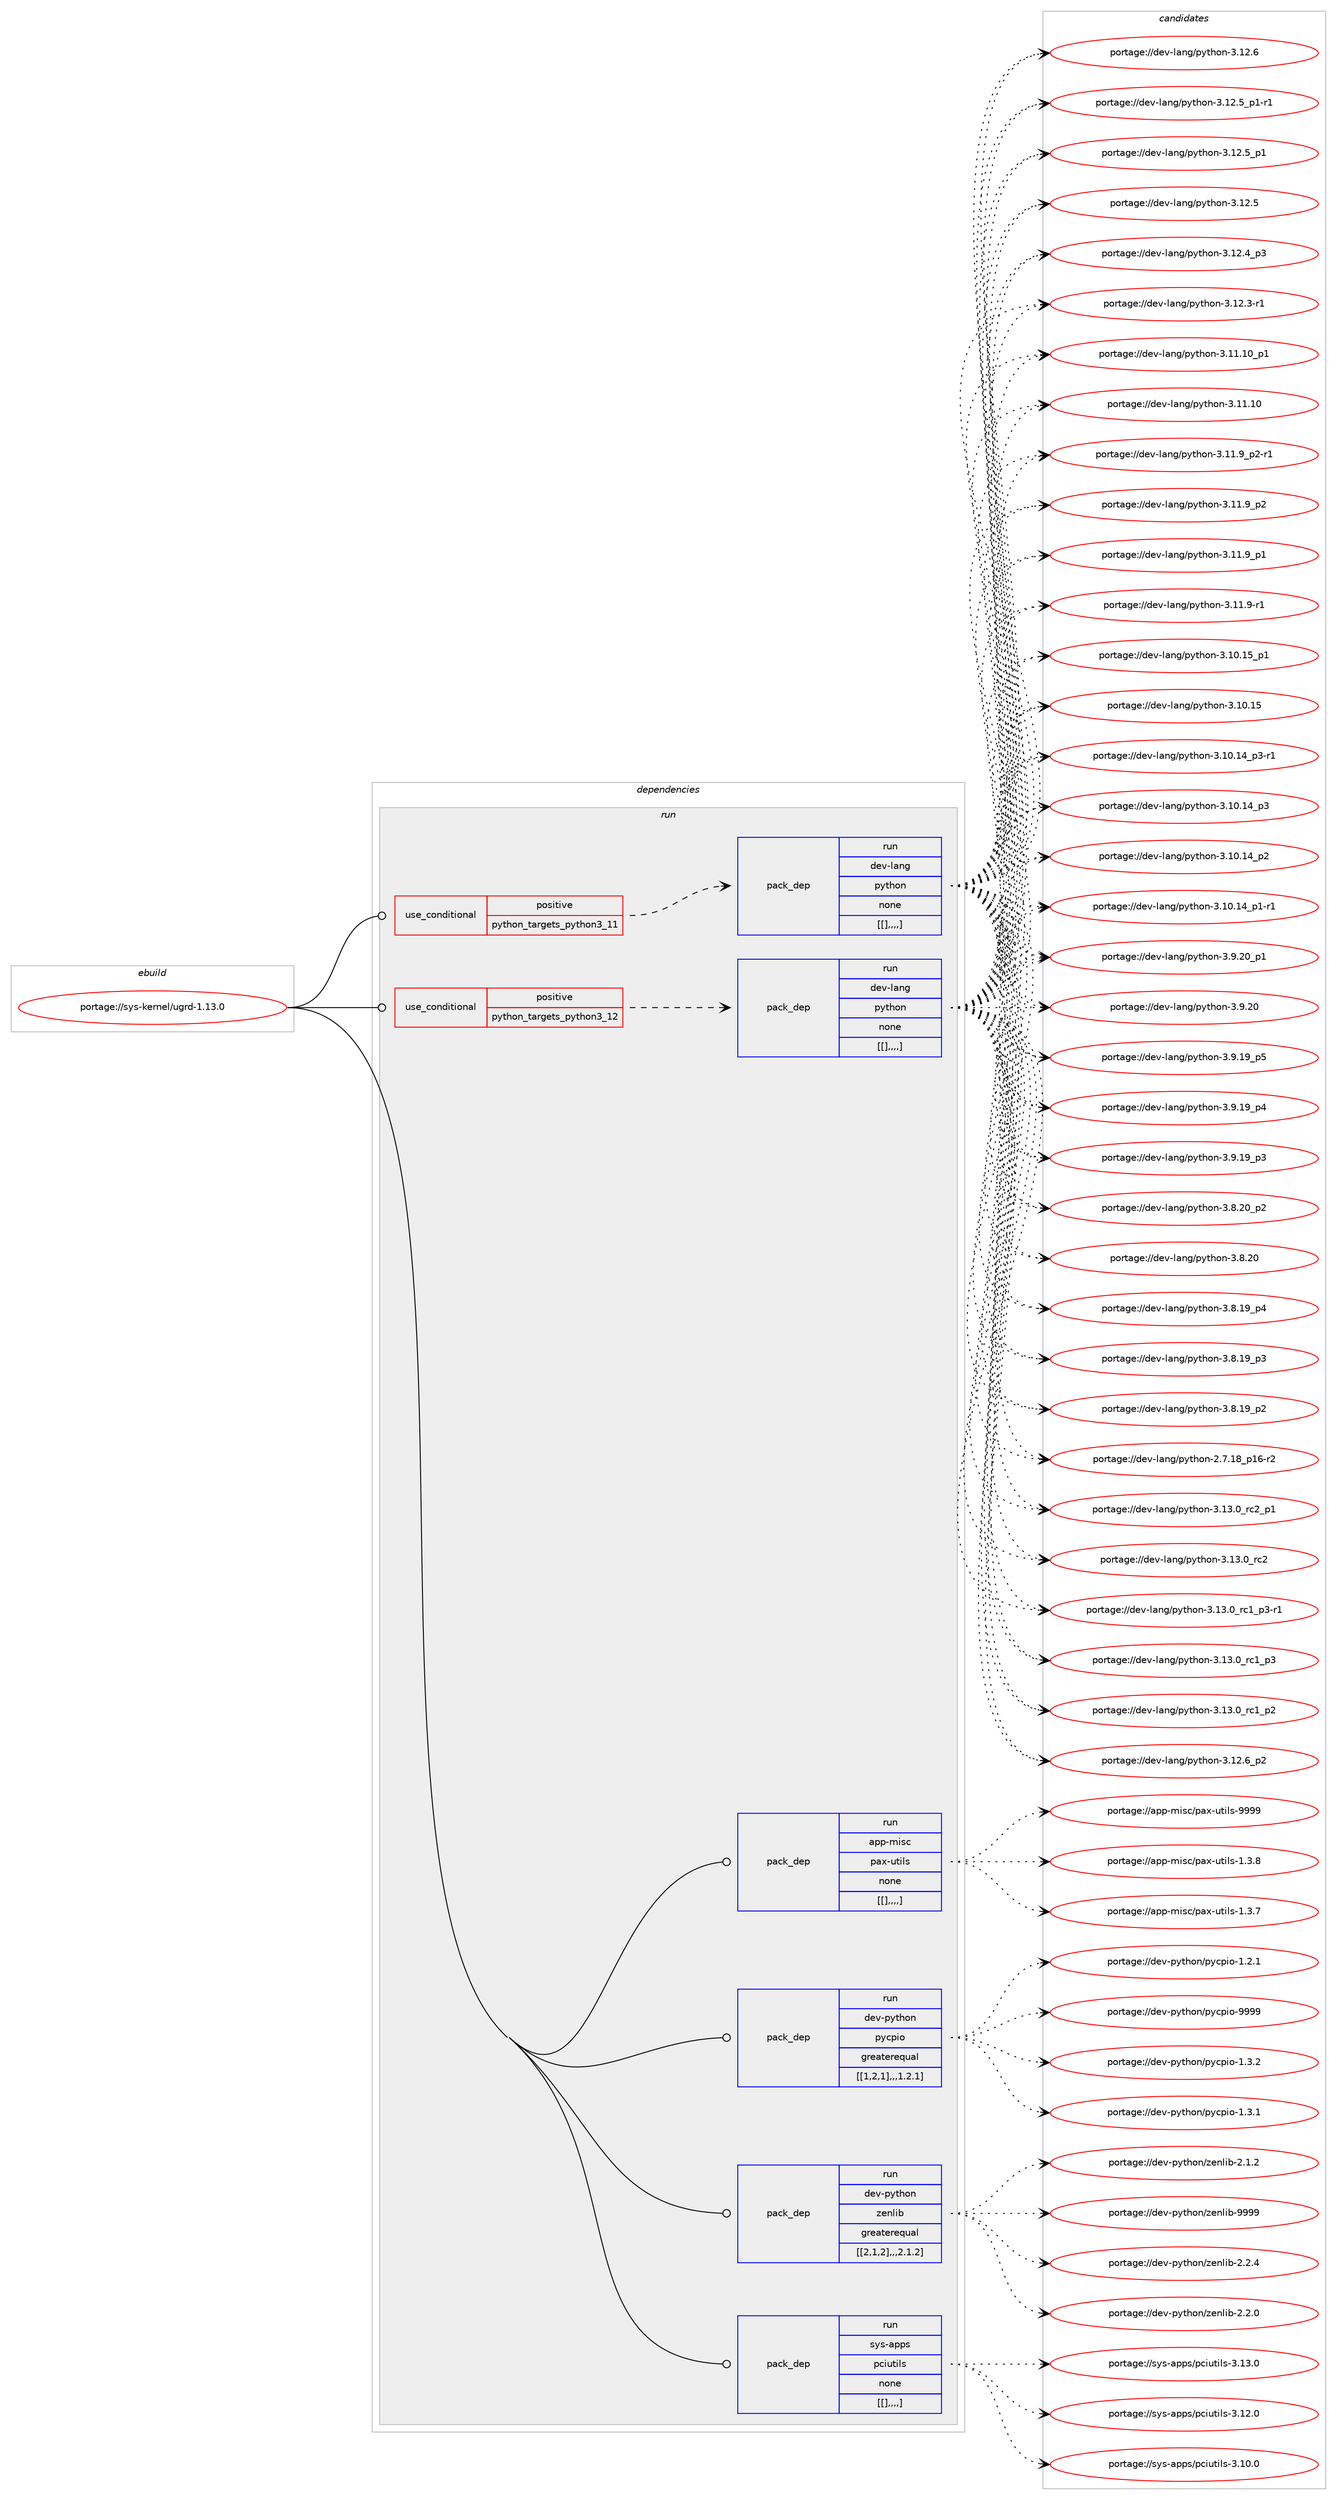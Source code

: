 digraph prolog {

# *************
# Graph options
# *************

newrank=true;
concentrate=true;
compound=true;
graph [rankdir=LR,fontname=Helvetica,fontsize=10,ranksep=1.5];#, ranksep=2.5, nodesep=0.2];
edge  [arrowhead=vee];
node  [fontname=Helvetica,fontsize=10];

# **********
# The ebuild
# **********

subgraph cluster_leftcol {
color=gray;
label=<<i>ebuild</i>>;
id [label="portage://sys-kernel/ugrd-1.13.0", color=red, width=4, href="../sys-kernel/ugrd-1.13.0.svg"];
}

# ****************
# The dependencies
# ****************

subgraph cluster_midcol {
color=gray;
label=<<i>dependencies</i>>;
subgraph cluster_compile {
fillcolor="#eeeeee";
style=filled;
label=<<i>compile</i>>;
}
subgraph cluster_compileandrun {
fillcolor="#eeeeee";
style=filled;
label=<<i>compile and run</i>>;
}
subgraph cluster_run {
fillcolor="#eeeeee";
style=filled;
label=<<i>run</i>>;
subgraph cond121814 {
dependency452272 [label=<<TABLE BORDER="0" CELLBORDER="1" CELLSPACING="0" CELLPADDING="4"><TR><TD ROWSPAN="3" CELLPADDING="10">use_conditional</TD></TR><TR><TD>positive</TD></TR><TR><TD>python_targets_python3_11</TD></TR></TABLE>>, shape=none, color=red];
subgraph pack327457 {
dependency452273 [label=<<TABLE BORDER="0" CELLBORDER="1" CELLSPACING="0" CELLPADDING="4" WIDTH="220"><TR><TD ROWSPAN="6" CELLPADDING="30">pack_dep</TD></TR><TR><TD WIDTH="110">run</TD></TR><TR><TD>dev-lang</TD></TR><TR><TD>python</TD></TR><TR><TD>none</TD></TR><TR><TD>[[],,,,]</TD></TR></TABLE>>, shape=none, color=blue];
}
dependency452272:e -> dependency452273:w [weight=20,style="dashed",arrowhead="vee"];
}
id:e -> dependency452272:w [weight=20,style="solid",arrowhead="odot"];
subgraph cond121815 {
dependency452274 [label=<<TABLE BORDER="0" CELLBORDER="1" CELLSPACING="0" CELLPADDING="4"><TR><TD ROWSPAN="3" CELLPADDING="10">use_conditional</TD></TR><TR><TD>positive</TD></TR><TR><TD>python_targets_python3_12</TD></TR></TABLE>>, shape=none, color=red];
subgraph pack327458 {
dependency452275 [label=<<TABLE BORDER="0" CELLBORDER="1" CELLSPACING="0" CELLPADDING="4" WIDTH="220"><TR><TD ROWSPAN="6" CELLPADDING="30">pack_dep</TD></TR><TR><TD WIDTH="110">run</TD></TR><TR><TD>dev-lang</TD></TR><TR><TD>python</TD></TR><TR><TD>none</TD></TR><TR><TD>[[],,,,]</TD></TR></TABLE>>, shape=none, color=blue];
}
dependency452274:e -> dependency452275:w [weight=20,style="dashed",arrowhead="vee"];
}
id:e -> dependency452274:w [weight=20,style="solid",arrowhead="odot"];
subgraph pack327459 {
dependency452276 [label=<<TABLE BORDER="0" CELLBORDER="1" CELLSPACING="0" CELLPADDING="4" WIDTH="220"><TR><TD ROWSPAN="6" CELLPADDING="30">pack_dep</TD></TR><TR><TD WIDTH="110">run</TD></TR><TR><TD>app-misc</TD></TR><TR><TD>pax-utils</TD></TR><TR><TD>none</TD></TR><TR><TD>[[],,,,]</TD></TR></TABLE>>, shape=none, color=blue];
}
id:e -> dependency452276:w [weight=20,style="solid",arrowhead="odot"];
subgraph pack327460 {
dependency452277 [label=<<TABLE BORDER="0" CELLBORDER="1" CELLSPACING="0" CELLPADDING="4" WIDTH="220"><TR><TD ROWSPAN="6" CELLPADDING="30">pack_dep</TD></TR><TR><TD WIDTH="110">run</TD></TR><TR><TD>dev-python</TD></TR><TR><TD>pycpio</TD></TR><TR><TD>greaterequal</TD></TR><TR><TD>[[1,2,1],,,1.2.1]</TD></TR></TABLE>>, shape=none, color=blue];
}
id:e -> dependency452277:w [weight=20,style="solid",arrowhead="odot"];
subgraph pack327461 {
dependency452278 [label=<<TABLE BORDER="0" CELLBORDER="1" CELLSPACING="0" CELLPADDING="4" WIDTH="220"><TR><TD ROWSPAN="6" CELLPADDING="30">pack_dep</TD></TR><TR><TD WIDTH="110">run</TD></TR><TR><TD>dev-python</TD></TR><TR><TD>zenlib</TD></TR><TR><TD>greaterequal</TD></TR><TR><TD>[[2,1,2],,,2.1.2]</TD></TR></TABLE>>, shape=none, color=blue];
}
id:e -> dependency452278:w [weight=20,style="solid",arrowhead="odot"];
subgraph pack327462 {
dependency452279 [label=<<TABLE BORDER="0" CELLBORDER="1" CELLSPACING="0" CELLPADDING="4" WIDTH="220"><TR><TD ROWSPAN="6" CELLPADDING="30">pack_dep</TD></TR><TR><TD WIDTH="110">run</TD></TR><TR><TD>sys-apps</TD></TR><TR><TD>pciutils</TD></TR><TR><TD>none</TD></TR><TR><TD>[[],,,,]</TD></TR></TABLE>>, shape=none, color=blue];
}
id:e -> dependency452279:w [weight=20,style="solid",arrowhead="odot"];
}
}

# **************
# The candidates
# **************

subgraph cluster_choices {
rank=same;
color=gray;
label=<<i>candidates</i>>;

subgraph choice327457 {
color=black;
nodesep=1;
choice100101118451089711010347112121116104111110455146495146489511499509511249 [label="portage://dev-lang/python-3.13.0_rc2_p1", color=red, width=4,href="../dev-lang/python-3.13.0_rc2_p1.svg"];
choice10010111845108971101034711212111610411111045514649514648951149950 [label="portage://dev-lang/python-3.13.0_rc2", color=red, width=4,href="../dev-lang/python-3.13.0_rc2.svg"];
choice1001011184510897110103471121211161041111104551464951464895114994995112514511449 [label="portage://dev-lang/python-3.13.0_rc1_p3-r1", color=red, width=4,href="../dev-lang/python-3.13.0_rc1_p3-r1.svg"];
choice100101118451089711010347112121116104111110455146495146489511499499511251 [label="portage://dev-lang/python-3.13.0_rc1_p3", color=red, width=4,href="../dev-lang/python-3.13.0_rc1_p3.svg"];
choice100101118451089711010347112121116104111110455146495146489511499499511250 [label="portage://dev-lang/python-3.13.0_rc1_p2", color=red, width=4,href="../dev-lang/python-3.13.0_rc1_p2.svg"];
choice100101118451089711010347112121116104111110455146495046549511250 [label="portage://dev-lang/python-3.12.6_p2", color=red, width=4,href="../dev-lang/python-3.12.6_p2.svg"];
choice10010111845108971101034711212111610411111045514649504654 [label="portage://dev-lang/python-3.12.6", color=red, width=4,href="../dev-lang/python-3.12.6.svg"];
choice1001011184510897110103471121211161041111104551464950465395112494511449 [label="portage://dev-lang/python-3.12.5_p1-r1", color=red, width=4,href="../dev-lang/python-3.12.5_p1-r1.svg"];
choice100101118451089711010347112121116104111110455146495046539511249 [label="portage://dev-lang/python-3.12.5_p1", color=red, width=4,href="../dev-lang/python-3.12.5_p1.svg"];
choice10010111845108971101034711212111610411111045514649504653 [label="portage://dev-lang/python-3.12.5", color=red, width=4,href="../dev-lang/python-3.12.5.svg"];
choice100101118451089711010347112121116104111110455146495046529511251 [label="portage://dev-lang/python-3.12.4_p3", color=red, width=4,href="../dev-lang/python-3.12.4_p3.svg"];
choice100101118451089711010347112121116104111110455146495046514511449 [label="portage://dev-lang/python-3.12.3-r1", color=red, width=4,href="../dev-lang/python-3.12.3-r1.svg"];
choice10010111845108971101034711212111610411111045514649494649489511249 [label="portage://dev-lang/python-3.11.10_p1", color=red, width=4,href="../dev-lang/python-3.11.10_p1.svg"];
choice1001011184510897110103471121211161041111104551464949464948 [label="portage://dev-lang/python-3.11.10", color=red, width=4,href="../dev-lang/python-3.11.10.svg"];
choice1001011184510897110103471121211161041111104551464949465795112504511449 [label="portage://dev-lang/python-3.11.9_p2-r1", color=red, width=4,href="../dev-lang/python-3.11.9_p2-r1.svg"];
choice100101118451089711010347112121116104111110455146494946579511250 [label="portage://dev-lang/python-3.11.9_p2", color=red, width=4,href="../dev-lang/python-3.11.9_p2.svg"];
choice100101118451089711010347112121116104111110455146494946579511249 [label="portage://dev-lang/python-3.11.9_p1", color=red, width=4,href="../dev-lang/python-3.11.9_p1.svg"];
choice100101118451089711010347112121116104111110455146494946574511449 [label="portage://dev-lang/python-3.11.9-r1", color=red, width=4,href="../dev-lang/python-3.11.9-r1.svg"];
choice10010111845108971101034711212111610411111045514649484649539511249 [label="portage://dev-lang/python-3.10.15_p1", color=red, width=4,href="../dev-lang/python-3.10.15_p1.svg"];
choice1001011184510897110103471121211161041111104551464948464953 [label="portage://dev-lang/python-3.10.15", color=red, width=4,href="../dev-lang/python-3.10.15.svg"];
choice100101118451089711010347112121116104111110455146494846495295112514511449 [label="portage://dev-lang/python-3.10.14_p3-r1", color=red, width=4,href="../dev-lang/python-3.10.14_p3-r1.svg"];
choice10010111845108971101034711212111610411111045514649484649529511251 [label="portage://dev-lang/python-3.10.14_p3", color=red, width=4,href="../dev-lang/python-3.10.14_p3.svg"];
choice10010111845108971101034711212111610411111045514649484649529511250 [label="portage://dev-lang/python-3.10.14_p2", color=red, width=4,href="../dev-lang/python-3.10.14_p2.svg"];
choice100101118451089711010347112121116104111110455146494846495295112494511449 [label="portage://dev-lang/python-3.10.14_p1-r1", color=red, width=4,href="../dev-lang/python-3.10.14_p1-r1.svg"];
choice100101118451089711010347112121116104111110455146574650489511249 [label="portage://dev-lang/python-3.9.20_p1", color=red, width=4,href="../dev-lang/python-3.9.20_p1.svg"];
choice10010111845108971101034711212111610411111045514657465048 [label="portage://dev-lang/python-3.9.20", color=red, width=4,href="../dev-lang/python-3.9.20.svg"];
choice100101118451089711010347112121116104111110455146574649579511253 [label="portage://dev-lang/python-3.9.19_p5", color=red, width=4,href="../dev-lang/python-3.9.19_p5.svg"];
choice100101118451089711010347112121116104111110455146574649579511252 [label="portage://dev-lang/python-3.9.19_p4", color=red, width=4,href="../dev-lang/python-3.9.19_p4.svg"];
choice100101118451089711010347112121116104111110455146574649579511251 [label="portage://dev-lang/python-3.9.19_p3", color=red, width=4,href="../dev-lang/python-3.9.19_p3.svg"];
choice100101118451089711010347112121116104111110455146564650489511250 [label="portage://dev-lang/python-3.8.20_p2", color=red, width=4,href="../dev-lang/python-3.8.20_p2.svg"];
choice10010111845108971101034711212111610411111045514656465048 [label="portage://dev-lang/python-3.8.20", color=red, width=4,href="../dev-lang/python-3.8.20.svg"];
choice100101118451089711010347112121116104111110455146564649579511252 [label="portage://dev-lang/python-3.8.19_p4", color=red, width=4,href="../dev-lang/python-3.8.19_p4.svg"];
choice100101118451089711010347112121116104111110455146564649579511251 [label="portage://dev-lang/python-3.8.19_p3", color=red, width=4,href="../dev-lang/python-3.8.19_p3.svg"];
choice100101118451089711010347112121116104111110455146564649579511250 [label="portage://dev-lang/python-3.8.19_p2", color=red, width=4,href="../dev-lang/python-3.8.19_p2.svg"];
choice100101118451089711010347112121116104111110455046554649569511249544511450 [label="portage://dev-lang/python-2.7.18_p16-r2", color=red, width=4,href="../dev-lang/python-2.7.18_p16-r2.svg"];
dependency452273:e -> choice100101118451089711010347112121116104111110455146495146489511499509511249:w [style=dotted,weight="100"];
dependency452273:e -> choice10010111845108971101034711212111610411111045514649514648951149950:w [style=dotted,weight="100"];
dependency452273:e -> choice1001011184510897110103471121211161041111104551464951464895114994995112514511449:w [style=dotted,weight="100"];
dependency452273:e -> choice100101118451089711010347112121116104111110455146495146489511499499511251:w [style=dotted,weight="100"];
dependency452273:e -> choice100101118451089711010347112121116104111110455146495146489511499499511250:w [style=dotted,weight="100"];
dependency452273:e -> choice100101118451089711010347112121116104111110455146495046549511250:w [style=dotted,weight="100"];
dependency452273:e -> choice10010111845108971101034711212111610411111045514649504654:w [style=dotted,weight="100"];
dependency452273:e -> choice1001011184510897110103471121211161041111104551464950465395112494511449:w [style=dotted,weight="100"];
dependency452273:e -> choice100101118451089711010347112121116104111110455146495046539511249:w [style=dotted,weight="100"];
dependency452273:e -> choice10010111845108971101034711212111610411111045514649504653:w [style=dotted,weight="100"];
dependency452273:e -> choice100101118451089711010347112121116104111110455146495046529511251:w [style=dotted,weight="100"];
dependency452273:e -> choice100101118451089711010347112121116104111110455146495046514511449:w [style=dotted,weight="100"];
dependency452273:e -> choice10010111845108971101034711212111610411111045514649494649489511249:w [style=dotted,weight="100"];
dependency452273:e -> choice1001011184510897110103471121211161041111104551464949464948:w [style=dotted,weight="100"];
dependency452273:e -> choice1001011184510897110103471121211161041111104551464949465795112504511449:w [style=dotted,weight="100"];
dependency452273:e -> choice100101118451089711010347112121116104111110455146494946579511250:w [style=dotted,weight="100"];
dependency452273:e -> choice100101118451089711010347112121116104111110455146494946579511249:w [style=dotted,weight="100"];
dependency452273:e -> choice100101118451089711010347112121116104111110455146494946574511449:w [style=dotted,weight="100"];
dependency452273:e -> choice10010111845108971101034711212111610411111045514649484649539511249:w [style=dotted,weight="100"];
dependency452273:e -> choice1001011184510897110103471121211161041111104551464948464953:w [style=dotted,weight="100"];
dependency452273:e -> choice100101118451089711010347112121116104111110455146494846495295112514511449:w [style=dotted,weight="100"];
dependency452273:e -> choice10010111845108971101034711212111610411111045514649484649529511251:w [style=dotted,weight="100"];
dependency452273:e -> choice10010111845108971101034711212111610411111045514649484649529511250:w [style=dotted,weight="100"];
dependency452273:e -> choice100101118451089711010347112121116104111110455146494846495295112494511449:w [style=dotted,weight="100"];
dependency452273:e -> choice100101118451089711010347112121116104111110455146574650489511249:w [style=dotted,weight="100"];
dependency452273:e -> choice10010111845108971101034711212111610411111045514657465048:w [style=dotted,weight="100"];
dependency452273:e -> choice100101118451089711010347112121116104111110455146574649579511253:w [style=dotted,weight="100"];
dependency452273:e -> choice100101118451089711010347112121116104111110455146574649579511252:w [style=dotted,weight="100"];
dependency452273:e -> choice100101118451089711010347112121116104111110455146574649579511251:w [style=dotted,weight="100"];
dependency452273:e -> choice100101118451089711010347112121116104111110455146564650489511250:w [style=dotted,weight="100"];
dependency452273:e -> choice10010111845108971101034711212111610411111045514656465048:w [style=dotted,weight="100"];
dependency452273:e -> choice100101118451089711010347112121116104111110455146564649579511252:w [style=dotted,weight="100"];
dependency452273:e -> choice100101118451089711010347112121116104111110455146564649579511251:w [style=dotted,weight="100"];
dependency452273:e -> choice100101118451089711010347112121116104111110455146564649579511250:w [style=dotted,weight="100"];
dependency452273:e -> choice100101118451089711010347112121116104111110455046554649569511249544511450:w [style=dotted,weight="100"];
}
subgraph choice327458 {
color=black;
nodesep=1;
choice100101118451089711010347112121116104111110455146495146489511499509511249 [label="portage://dev-lang/python-3.13.0_rc2_p1", color=red, width=4,href="../dev-lang/python-3.13.0_rc2_p1.svg"];
choice10010111845108971101034711212111610411111045514649514648951149950 [label="portage://dev-lang/python-3.13.0_rc2", color=red, width=4,href="../dev-lang/python-3.13.0_rc2.svg"];
choice1001011184510897110103471121211161041111104551464951464895114994995112514511449 [label="portage://dev-lang/python-3.13.0_rc1_p3-r1", color=red, width=4,href="../dev-lang/python-3.13.0_rc1_p3-r1.svg"];
choice100101118451089711010347112121116104111110455146495146489511499499511251 [label="portage://dev-lang/python-3.13.0_rc1_p3", color=red, width=4,href="../dev-lang/python-3.13.0_rc1_p3.svg"];
choice100101118451089711010347112121116104111110455146495146489511499499511250 [label="portage://dev-lang/python-3.13.0_rc1_p2", color=red, width=4,href="../dev-lang/python-3.13.0_rc1_p2.svg"];
choice100101118451089711010347112121116104111110455146495046549511250 [label="portage://dev-lang/python-3.12.6_p2", color=red, width=4,href="../dev-lang/python-3.12.6_p2.svg"];
choice10010111845108971101034711212111610411111045514649504654 [label="portage://dev-lang/python-3.12.6", color=red, width=4,href="../dev-lang/python-3.12.6.svg"];
choice1001011184510897110103471121211161041111104551464950465395112494511449 [label="portage://dev-lang/python-3.12.5_p1-r1", color=red, width=4,href="../dev-lang/python-3.12.5_p1-r1.svg"];
choice100101118451089711010347112121116104111110455146495046539511249 [label="portage://dev-lang/python-3.12.5_p1", color=red, width=4,href="../dev-lang/python-3.12.5_p1.svg"];
choice10010111845108971101034711212111610411111045514649504653 [label="portage://dev-lang/python-3.12.5", color=red, width=4,href="../dev-lang/python-3.12.5.svg"];
choice100101118451089711010347112121116104111110455146495046529511251 [label="portage://dev-lang/python-3.12.4_p3", color=red, width=4,href="../dev-lang/python-3.12.4_p3.svg"];
choice100101118451089711010347112121116104111110455146495046514511449 [label="portage://dev-lang/python-3.12.3-r1", color=red, width=4,href="../dev-lang/python-3.12.3-r1.svg"];
choice10010111845108971101034711212111610411111045514649494649489511249 [label="portage://dev-lang/python-3.11.10_p1", color=red, width=4,href="../dev-lang/python-3.11.10_p1.svg"];
choice1001011184510897110103471121211161041111104551464949464948 [label="portage://dev-lang/python-3.11.10", color=red, width=4,href="../dev-lang/python-3.11.10.svg"];
choice1001011184510897110103471121211161041111104551464949465795112504511449 [label="portage://dev-lang/python-3.11.9_p2-r1", color=red, width=4,href="../dev-lang/python-3.11.9_p2-r1.svg"];
choice100101118451089711010347112121116104111110455146494946579511250 [label="portage://dev-lang/python-3.11.9_p2", color=red, width=4,href="../dev-lang/python-3.11.9_p2.svg"];
choice100101118451089711010347112121116104111110455146494946579511249 [label="portage://dev-lang/python-3.11.9_p1", color=red, width=4,href="../dev-lang/python-3.11.9_p1.svg"];
choice100101118451089711010347112121116104111110455146494946574511449 [label="portage://dev-lang/python-3.11.9-r1", color=red, width=4,href="../dev-lang/python-3.11.9-r1.svg"];
choice10010111845108971101034711212111610411111045514649484649539511249 [label="portage://dev-lang/python-3.10.15_p1", color=red, width=4,href="../dev-lang/python-3.10.15_p1.svg"];
choice1001011184510897110103471121211161041111104551464948464953 [label="portage://dev-lang/python-3.10.15", color=red, width=4,href="../dev-lang/python-3.10.15.svg"];
choice100101118451089711010347112121116104111110455146494846495295112514511449 [label="portage://dev-lang/python-3.10.14_p3-r1", color=red, width=4,href="../dev-lang/python-3.10.14_p3-r1.svg"];
choice10010111845108971101034711212111610411111045514649484649529511251 [label="portage://dev-lang/python-3.10.14_p3", color=red, width=4,href="../dev-lang/python-3.10.14_p3.svg"];
choice10010111845108971101034711212111610411111045514649484649529511250 [label="portage://dev-lang/python-3.10.14_p2", color=red, width=4,href="../dev-lang/python-3.10.14_p2.svg"];
choice100101118451089711010347112121116104111110455146494846495295112494511449 [label="portage://dev-lang/python-3.10.14_p1-r1", color=red, width=4,href="../dev-lang/python-3.10.14_p1-r1.svg"];
choice100101118451089711010347112121116104111110455146574650489511249 [label="portage://dev-lang/python-3.9.20_p1", color=red, width=4,href="../dev-lang/python-3.9.20_p1.svg"];
choice10010111845108971101034711212111610411111045514657465048 [label="portage://dev-lang/python-3.9.20", color=red, width=4,href="../dev-lang/python-3.9.20.svg"];
choice100101118451089711010347112121116104111110455146574649579511253 [label="portage://dev-lang/python-3.9.19_p5", color=red, width=4,href="../dev-lang/python-3.9.19_p5.svg"];
choice100101118451089711010347112121116104111110455146574649579511252 [label="portage://dev-lang/python-3.9.19_p4", color=red, width=4,href="../dev-lang/python-3.9.19_p4.svg"];
choice100101118451089711010347112121116104111110455146574649579511251 [label="portage://dev-lang/python-3.9.19_p3", color=red, width=4,href="../dev-lang/python-3.9.19_p3.svg"];
choice100101118451089711010347112121116104111110455146564650489511250 [label="portage://dev-lang/python-3.8.20_p2", color=red, width=4,href="../dev-lang/python-3.8.20_p2.svg"];
choice10010111845108971101034711212111610411111045514656465048 [label="portage://dev-lang/python-3.8.20", color=red, width=4,href="../dev-lang/python-3.8.20.svg"];
choice100101118451089711010347112121116104111110455146564649579511252 [label="portage://dev-lang/python-3.8.19_p4", color=red, width=4,href="../dev-lang/python-3.8.19_p4.svg"];
choice100101118451089711010347112121116104111110455146564649579511251 [label="portage://dev-lang/python-3.8.19_p3", color=red, width=4,href="../dev-lang/python-3.8.19_p3.svg"];
choice100101118451089711010347112121116104111110455146564649579511250 [label="portage://dev-lang/python-3.8.19_p2", color=red, width=4,href="../dev-lang/python-3.8.19_p2.svg"];
choice100101118451089711010347112121116104111110455046554649569511249544511450 [label="portage://dev-lang/python-2.7.18_p16-r2", color=red, width=4,href="../dev-lang/python-2.7.18_p16-r2.svg"];
dependency452275:e -> choice100101118451089711010347112121116104111110455146495146489511499509511249:w [style=dotted,weight="100"];
dependency452275:e -> choice10010111845108971101034711212111610411111045514649514648951149950:w [style=dotted,weight="100"];
dependency452275:e -> choice1001011184510897110103471121211161041111104551464951464895114994995112514511449:w [style=dotted,weight="100"];
dependency452275:e -> choice100101118451089711010347112121116104111110455146495146489511499499511251:w [style=dotted,weight="100"];
dependency452275:e -> choice100101118451089711010347112121116104111110455146495146489511499499511250:w [style=dotted,weight="100"];
dependency452275:e -> choice100101118451089711010347112121116104111110455146495046549511250:w [style=dotted,weight="100"];
dependency452275:e -> choice10010111845108971101034711212111610411111045514649504654:w [style=dotted,weight="100"];
dependency452275:e -> choice1001011184510897110103471121211161041111104551464950465395112494511449:w [style=dotted,weight="100"];
dependency452275:e -> choice100101118451089711010347112121116104111110455146495046539511249:w [style=dotted,weight="100"];
dependency452275:e -> choice10010111845108971101034711212111610411111045514649504653:w [style=dotted,weight="100"];
dependency452275:e -> choice100101118451089711010347112121116104111110455146495046529511251:w [style=dotted,weight="100"];
dependency452275:e -> choice100101118451089711010347112121116104111110455146495046514511449:w [style=dotted,weight="100"];
dependency452275:e -> choice10010111845108971101034711212111610411111045514649494649489511249:w [style=dotted,weight="100"];
dependency452275:e -> choice1001011184510897110103471121211161041111104551464949464948:w [style=dotted,weight="100"];
dependency452275:e -> choice1001011184510897110103471121211161041111104551464949465795112504511449:w [style=dotted,weight="100"];
dependency452275:e -> choice100101118451089711010347112121116104111110455146494946579511250:w [style=dotted,weight="100"];
dependency452275:e -> choice100101118451089711010347112121116104111110455146494946579511249:w [style=dotted,weight="100"];
dependency452275:e -> choice100101118451089711010347112121116104111110455146494946574511449:w [style=dotted,weight="100"];
dependency452275:e -> choice10010111845108971101034711212111610411111045514649484649539511249:w [style=dotted,weight="100"];
dependency452275:e -> choice1001011184510897110103471121211161041111104551464948464953:w [style=dotted,weight="100"];
dependency452275:e -> choice100101118451089711010347112121116104111110455146494846495295112514511449:w [style=dotted,weight="100"];
dependency452275:e -> choice10010111845108971101034711212111610411111045514649484649529511251:w [style=dotted,weight="100"];
dependency452275:e -> choice10010111845108971101034711212111610411111045514649484649529511250:w [style=dotted,weight="100"];
dependency452275:e -> choice100101118451089711010347112121116104111110455146494846495295112494511449:w [style=dotted,weight="100"];
dependency452275:e -> choice100101118451089711010347112121116104111110455146574650489511249:w [style=dotted,weight="100"];
dependency452275:e -> choice10010111845108971101034711212111610411111045514657465048:w [style=dotted,weight="100"];
dependency452275:e -> choice100101118451089711010347112121116104111110455146574649579511253:w [style=dotted,weight="100"];
dependency452275:e -> choice100101118451089711010347112121116104111110455146574649579511252:w [style=dotted,weight="100"];
dependency452275:e -> choice100101118451089711010347112121116104111110455146574649579511251:w [style=dotted,weight="100"];
dependency452275:e -> choice100101118451089711010347112121116104111110455146564650489511250:w [style=dotted,weight="100"];
dependency452275:e -> choice10010111845108971101034711212111610411111045514656465048:w [style=dotted,weight="100"];
dependency452275:e -> choice100101118451089711010347112121116104111110455146564649579511252:w [style=dotted,weight="100"];
dependency452275:e -> choice100101118451089711010347112121116104111110455146564649579511251:w [style=dotted,weight="100"];
dependency452275:e -> choice100101118451089711010347112121116104111110455146564649579511250:w [style=dotted,weight="100"];
dependency452275:e -> choice100101118451089711010347112121116104111110455046554649569511249544511450:w [style=dotted,weight="100"];
}
subgraph choice327459 {
color=black;
nodesep=1;
choice9711211245109105115994711297120451171161051081154557575757 [label="portage://app-misc/pax-utils-9999", color=red, width=4,href="../app-misc/pax-utils-9999.svg"];
choice971121124510910511599471129712045117116105108115454946514656 [label="portage://app-misc/pax-utils-1.3.8", color=red, width=4,href="../app-misc/pax-utils-1.3.8.svg"];
choice971121124510910511599471129712045117116105108115454946514655 [label="portage://app-misc/pax-utils-1.3.7", color=red, width=4,href="../app-misc/pax-utils-1.3.7.svg"];
dependency452276:e -> choice9711211245109105115994711297120451171161051081154557575757:w [style=dotted,weight="100"];
dependency452276:e -> choice971121124510910511599471129712045117116105108115454946514656:w [style=dotted,weight="100"];
dependency452276:e -> choice971121124510910511599471129712045117116105108115454946514655:w [style=dotted,weight="100"];
}
subgraph choice327460 {
color=black;
nodesep=1;
choice1001011184511212111610411111047112121991121051114557575757 [label="portage://dev-python/pycpio-9999", color=red, width=4,href="../dev-python/pycpio-9999.svg"];
choice100101118451121211161041111104711212199112105111454946514650 [label="portage://dev-python/pycpio-1.3.2", color=red, width=4,href="../dev-python/pycpio-1.3.2.svg"];
choice100101118451121211161041111104711212199112105111454946514649 [label="portage://dev-python/pycpio-1.3.1", color=red, width=4,href="../dev-python/pycpio-1.3.1.svg"];
choice100101118451121211161041111104711212199112105111454946504649 [label="portage://dev-python/pycpio-1.2.1", color=red, width=4,href="../dev-python/pycpio-1.2.1.svg"];
dependency452277:e -> choice1001011184511212111610411111047112121991121051114557575757:w [style=dotted,weight="100"];
dependency452277:e -> choice100101118451121211161041111104711212199112105111454946514650:w [style=dotted,weight="100"];
dependency452277:e -> choice100101118451121211161041111104711212199112105111454946514649:w [style=dotted,weight="100"];
dependency452277:e -> choice100101118451121211161041111104711212199112105111454946504649:w [style=dotted,weight="100"];
}
subgraph choice327461 {
color=black;
nodesep=1;
choice1001011184511212111610411111047122101110108105984557575757 [label="portage://dev-python/zenlib-9999", color=red, width=4,href="../dev-python/zenlib-9999.svg"];
choice100101118451121211161041111104712210111010810598455046504652 [label="portage://dev-python/zenlib-2.2.4", color=red, width=4,href="../dev-python/zenlib-2.2.4.svg"];
choice100101118451121211161041111104712210111010810598455046504648 [label="portage://dev-python/zenlib-2.2.0", color=red, width=4,href="../dev-python/zenlib-2.2.0.svg"];
choice100101118451121211161041111104712210111010810598455046494650 [label="portage://dev-python/zenlib-2.1.2", color=red, width=4,href="../dev-python/zenlib-2.1.2.svg"];
dependency452278:e -> choice1001011184511212111610411111047122101110108105984557575757:w [style=dotted,weight="100"];
dependency452278:e -> choice100101118451121211161041111104712210111010810598455046504652:w [style=dotted,weight="100"];
dependency452278:e -> choice100101118451121211161041111104712210111010810598455046504648:w [style=dotted,weight="100"];
dependency452278:e -> choice100101118451121211161041111104712210111010810598455046494650:w [style=dotted,weight="100"];
}
subgraph choice327462 {
color=black;
nodesep=1;
choice1151211154597112112115471129910511711610510811545514649514648 [label="portage://sys-apps/pciutils-3.13.0", color=red, width=4,href="../sys-apps/pciutils-3.13.0.svg"];
choice1151211154597112112115471129910511711610510811545514649504648 [label="portage://sys-apps/pciutils-3.12.0", color=red, width=4,href="../sys-apps/pciutils-3.12.0.svg"];
choice1151211154597112112115471129910511711610510811545514649484648 [label="portage://sys-apps/pciutils-3.10.0", color=red, width=4,href="../sys-apps/pciutils-3.10.0.svg"];
dependency452279:e -> choice1151211154597112112115471129910511711610510811545514649514648:w [style=dotted,weight="100"];
dependency452279:e -> choice1151211154597112112115471129910511711610510811545514649504648:w [style=dotted,weight="100"];
dependency452279:e -> choice1151211154597112112115471129910511711610510811545514649484648:w [style=dotted,weight="100"];
}
}

}
